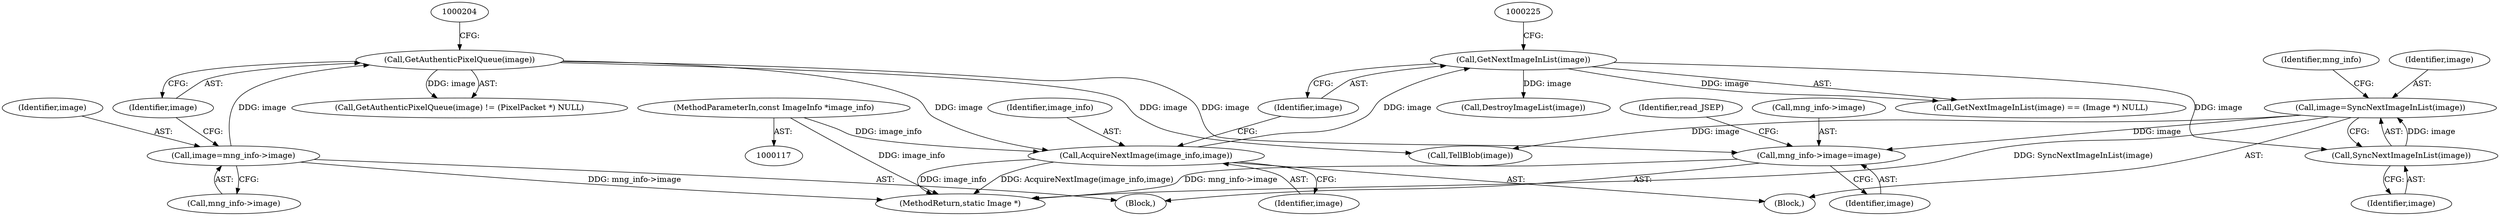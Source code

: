 digraph "0_ImageMagick_9eedb5660f1704cde8e8cd784c5c2a09dd2fd60f@pointer" {
"1000234" [label="(Call,mng_info->image=image)"];
"1000230" [label="(Call,image=SyncNextImageInList(image))"];
"1000232" [label="(Call,SyncNextImageInList(image))"];
"1000222" [label="(Call,GetNextImageInList(image))"];
"1000217" [label="(Call,AcquireNextImage(image_info,image))"];
"1000119" [label="(MethodParameterIn,const ImageInfo *image_info)"];
"1000201" [label="(Call,GetAuthenticPixelQueue(image))"];
"1000194" [label="(Call,image=mng_info->image)"];
"1000196" [label="(Call,mng_info->image)"];
"1000221" [label="(Call,GetNextImageInList(image) == (Image *) NULL)"];
"1000232" [label="(Call,SyncNextImageInList(image))"];
"1000223" [label="(Identifier,image)"];
"1000194" [label="(Call,image=mng_info->image)"];
"1000222" [label="(Call,GetNextImageInList(image))"];
"1000206" [label="(Block,)"];
"1000219" [label="(Identifier,image)"];
"1000119" [label="(MethodParameterIn,const ImageInfo *image_info)"];
"1000200" [label="(Call,GetAuthenticPixelQueue(image) != (PixelPacket *) NULL)"];
"1000230" [label="(Call,image=SyncNextImageInList(image))"];
"1000217" [label="(Call,AcquireNextImage(image_info,image))"];
"1000240" [label="(Identifier,read_JSEP)"];
"1002175" [label="(MethodReturn,static Image *)"];
"1000255" [label="(Call,TellBlob(image))"];
"1000235" [label="(Call,mng_info->image)"];
"1000228" [label="(Call,DestroyImageList(image))"];
"1000202" [label="(Identifier,image)"];
"1000233" [label="(Identifier,image)"];
"1000195" [label="(Identifier,image)"];
"1000238" [label="(Identifier,image)"];
"1000201" [label="(Call,GetAuthenticPixelQueue(image))"];
"1000231" [label="(Identifier,image)"];
"1000218" [label="(Identifier,image_info)"];
"1000234" [label="(Call,mng_info->image=image)"];
"1000236" [label="(Identifier,mng_info)"];
"1000121" [label="(Block,)"];
"1000234" -> "1000121"  [label="AST: "];
"1000234" -> "1000238"  [label="CFG: "];
"1000235" -> "1000234"  [label="AST: "];
"1000238" -> "1000234"  [label="AST: "];
"1000240" -> "1000234"  [label="CFG: "];
"1000234" -> "1002175"  [label="DDG: mng_info->image"];
"1000230" -> "1000234"  [label="DDG: image"];
"1000201" -> "1000234"  [label="DDG: image"];
"1000230" -> "1000206"  [label="AST: "];
"1000230" -> "1000232"  [label="CFG: "];
"1000231" -> "1000230"  [label="AST: "];
"1000232" -> "1000230"  [label="AST: "];
"1000236" -> "1000230"  [label="CFG: "];
"1000230" -> "1002175"  [label="DDG: SyncNextImageInList(image)"];
"1000232" -> "1000230"  [label="DDG: image"];
"1000230" -> "1000255"  [label="DDG: image"];
"1000232" -> "1000233"  [label="CFG: "];
"1000233" -> "1000232"  [label="AST: "];
"1000222" -> "1000232"  [label="DDG: image"];
"1000222" -> "1000221"  [label="AST: "];
"1000222" -> "1000223"  [label="CFG: "];
"1000223" -> "1000222"  [label="AST: "];
"1000225" -> "1000222"  [label="CFG: "];
"1000222" -> "1000221"  [label="DDG: image"];
"1000217" -> "1000222"  [label="DDG: image"];
"1000222" -> "1000228"  [label="DDG: image"];
"1000217" -> "1000206"  [label="AST: "];
"1000217" -> "1000219"  [label="CFG: "];
"1000218" -> "1000217"  [label="AST: "];
"1000219" -> "1000217"  [label="AST: "];
"1000223" -> "1000217"  [label="CFG: "];
"1000217" -> "1002175"  [label="DDG: AcquireNextImage(image_info,image)"];
"1000217" -> "1002175"  [label="DDG: image_info"];
"1000119" -> "1000217"  [label="DDG: image_info"];
"1000201" -> "1000217"  [label="DDG: image"];
"1000119" -> "1000117"  [label="AST: "];
"1000119" -> "1002175"  [label="DDG: image_info"];
"1000201" -> "1000200"  [label="AST: "];
"1000201" -> "1000202"  [label="CFG: "];
"1000202" -> "1000201"  [label="AST: "];
"1000204" -> "1000201"  [label="CFG: "];
"1000201" -> "1000200"  [label="DDG: image"];
"1000194" -> "1000201"  [label="DDG: image"];
"1000201" -> "1000255"  [label="DDG: image"];
"1000194" -> "1000121"  [label="AST: "];
"1000194" -> "1000196"  [label="CFG: "];
"1000195" -> "1000194"  [label="AST: "];
"1000196" -> "1000194"  [label="AST: "];
"1000202" -> "1000194"  [label="CFG: "];
"1000194" -> "1002175"  [label="DDG: mng_info->image"];
}
